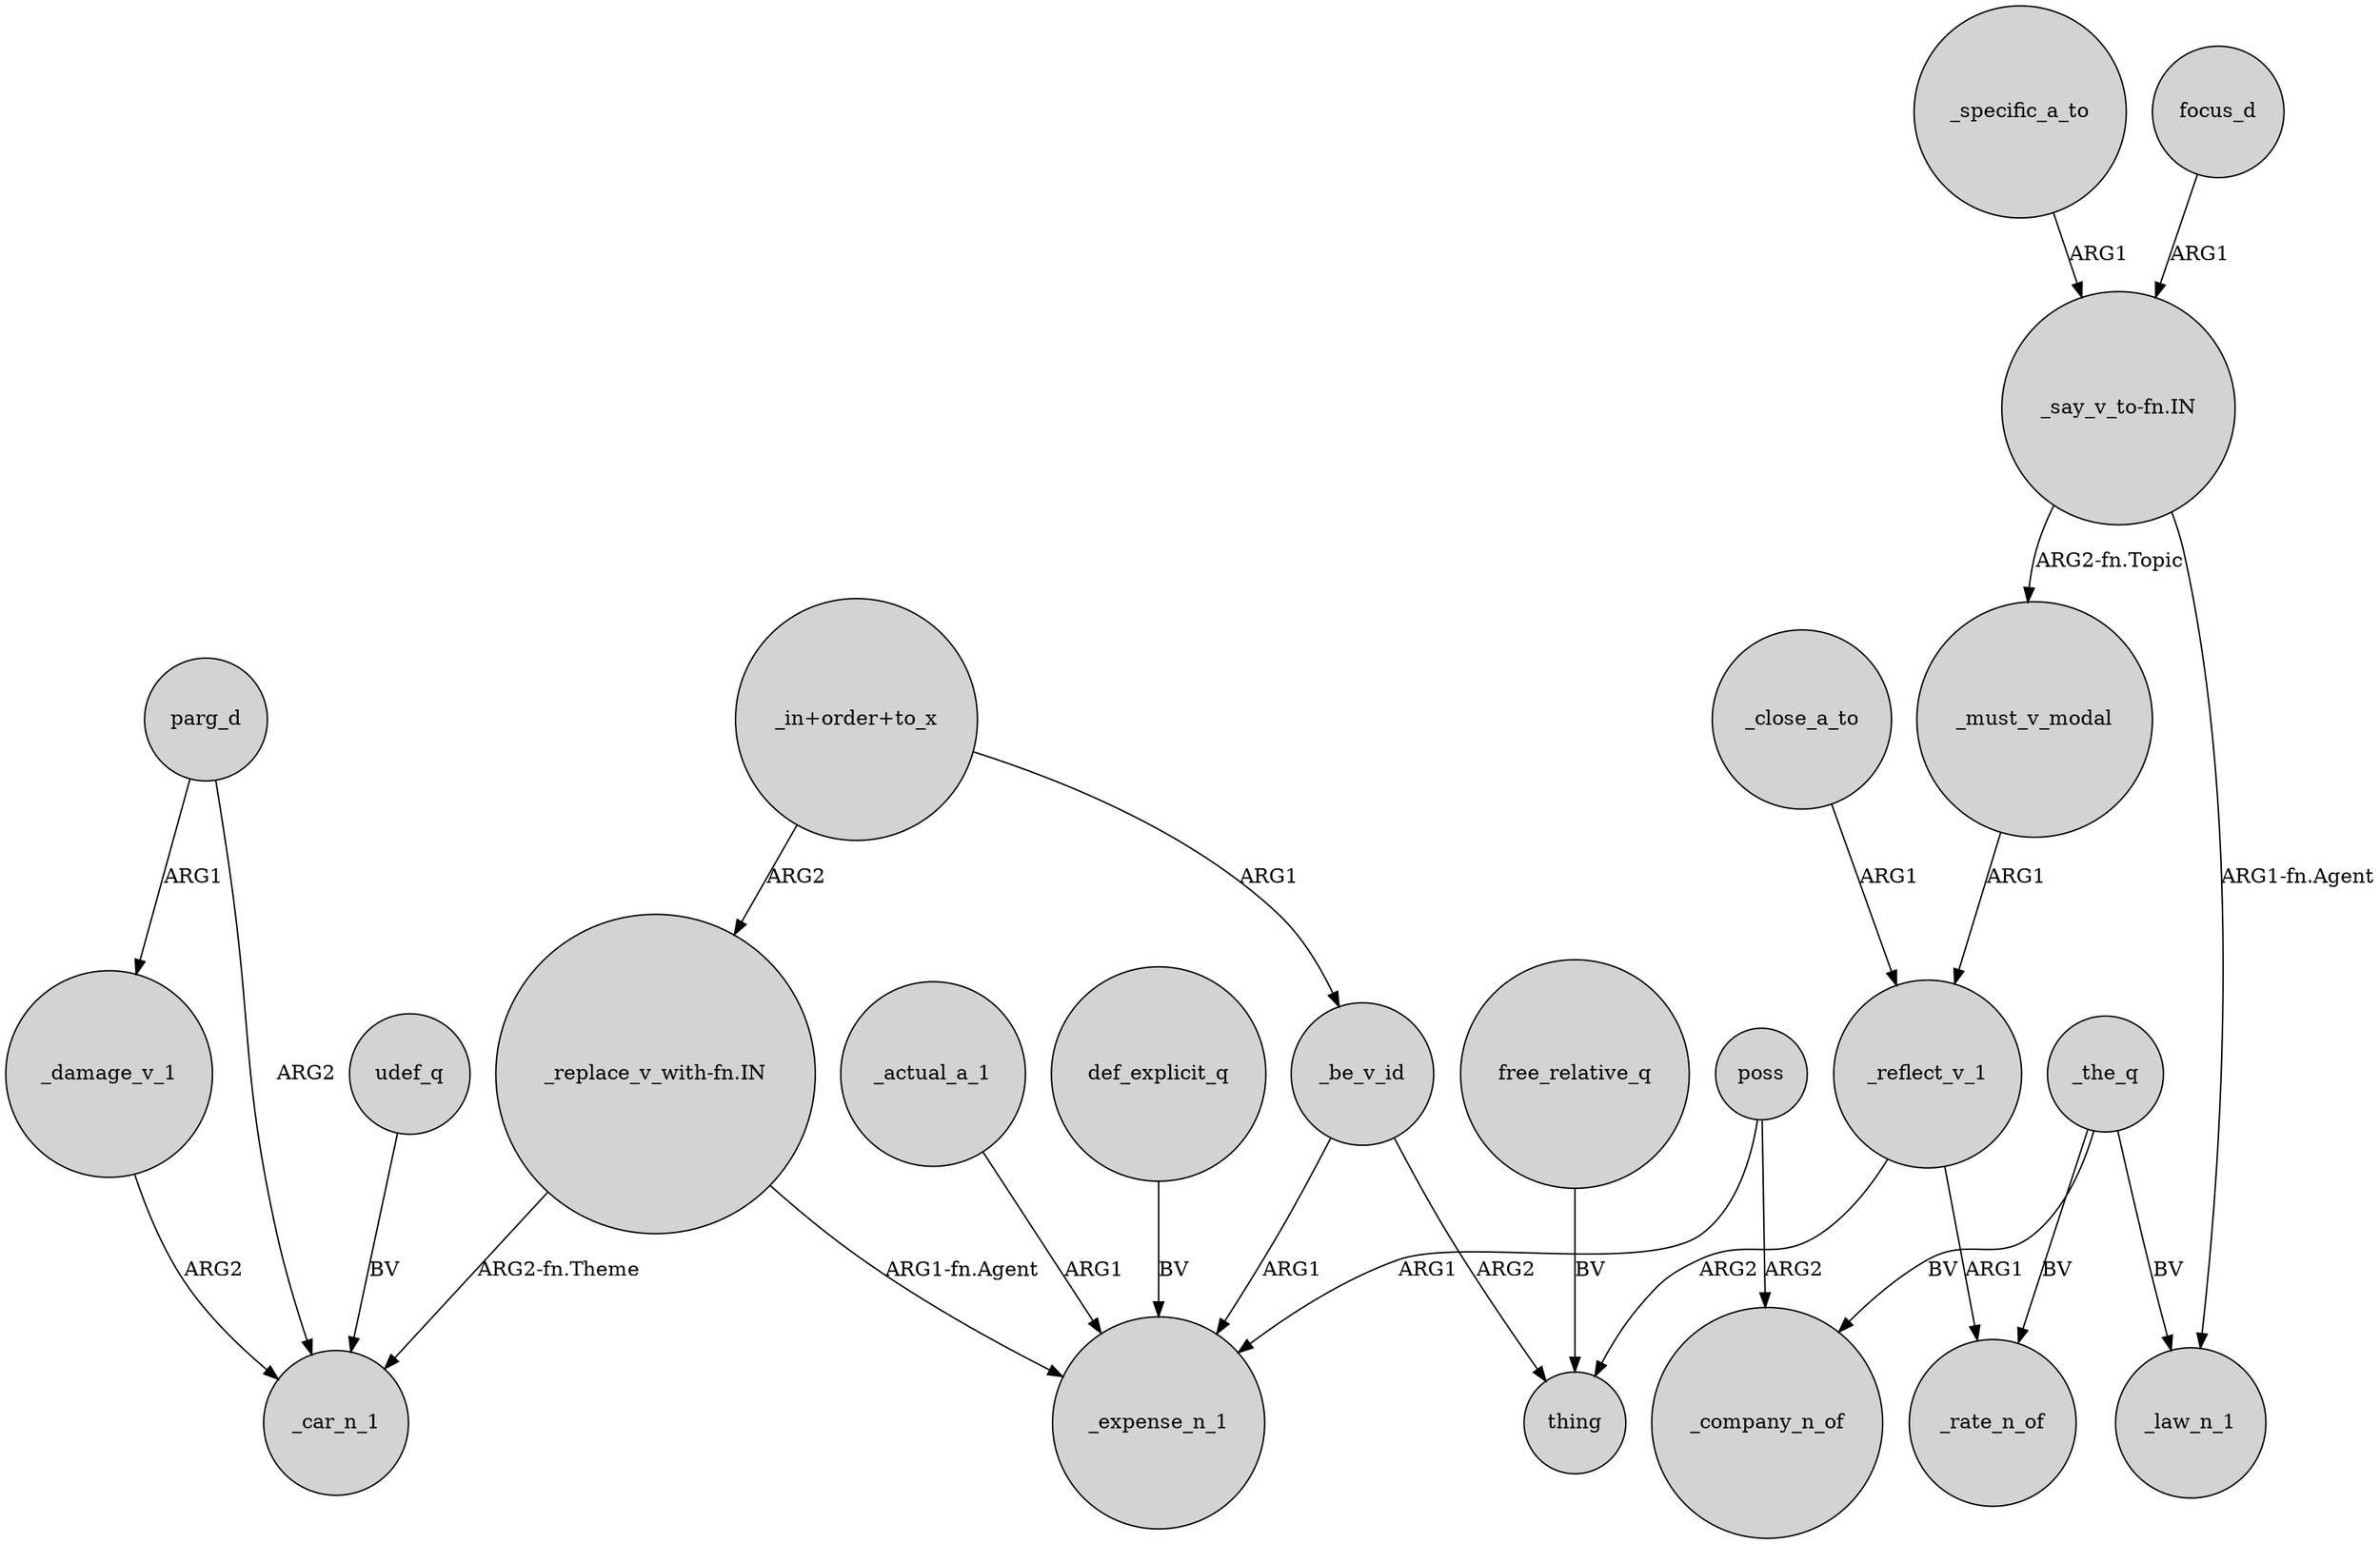 digraph {
	node [shape=circle style=filled]
	def_explicit_q -> _expense_n_1 [label=BV]
	"_say_v_to-fn.IN" -> _must_v_modal [label="ARG2-fn.Topic"]
	"_replace_v_with-fn.IN" -> _expense_n_1 [label="ARG1-fn.Agent"]
	"_say_v_to-fn.IN" -> _law_n_1 [label="ARG1-fn.Agent"]
	"_in+order+to_x" -> _be_v_id [label=ARG1]
	_specific_a_to -> "_say_v_to-fn.IN" [label=ARG1]
	"_in+order+to_x" -> "_replace_v_with-fn.IN" [label=ARG2]
	_close_a_to -> _reflect_v_1 [label=ARG1]
	_the_q -> _rate_n_of [label=BV]
	_the_q -> _company_n_of [label=BV]
	_be_v_id -> _expense_n_1 [label=ARG1]
	_reflect_v_1 -> thing [label=ARG2]
	parg_d -> _damage_v_1 [label=ARG1]
	_actual_a_1 -> _expense_n_1 [label=ARG1]
	"_replace_v_with-fn.IN" -> _car_n_1 [label="ARG2-fn.Theme"]
	parg_d -> _car_n_1 [label=ARG2]
	free_relative_q -> thing [label=BV]
	poss -> _expense_n_1 [label=ARG1]
	_the_q -> _law_n_1 [label=BV]
	_damage_v_1 -> _car_n_1 [label=ARG2]
	_reflect_v_1 -> _rate_n_of [label=ARG1]
	_must_v_modal -> _reflect_v_1 [label=ARG1]
	udef_q -> _car_n_1 [label=BV]
	poss -> _company_n_of [label=ARG2]
	_be_v_id -> thing [label=ARG2]
	focus_d -> "_say_v_to-fn.IN" [label=ARG1]
}

